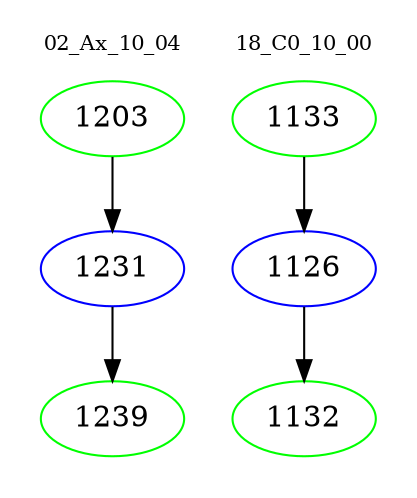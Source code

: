 digraph{
subgraph cluster_0 {
color = white
label = "02_Ax_10_04";
fontsize=10;
T0_1203 [label="1203", color="green"]
T0_1203 -> T0_1231 [color="black"]
T0_1231 [label="1231", color="blue"]
T0_1231 -> T0_1239 [color="black"]
T0_1239 [label="1239", color="green"]
}
subgraph cluster_1 {
color = white
label = "18_C0_10_00";
fontsize=10;
T1_1133 [label="1133", color="green"]
T1_1133 -> T1_1126 [color="black"]
T1_1126 [label="1126", color="blue"]
T1_1126 -> T1_1132 [color="black"]
T1_1132 [label="1132", color="green"]
}
}
